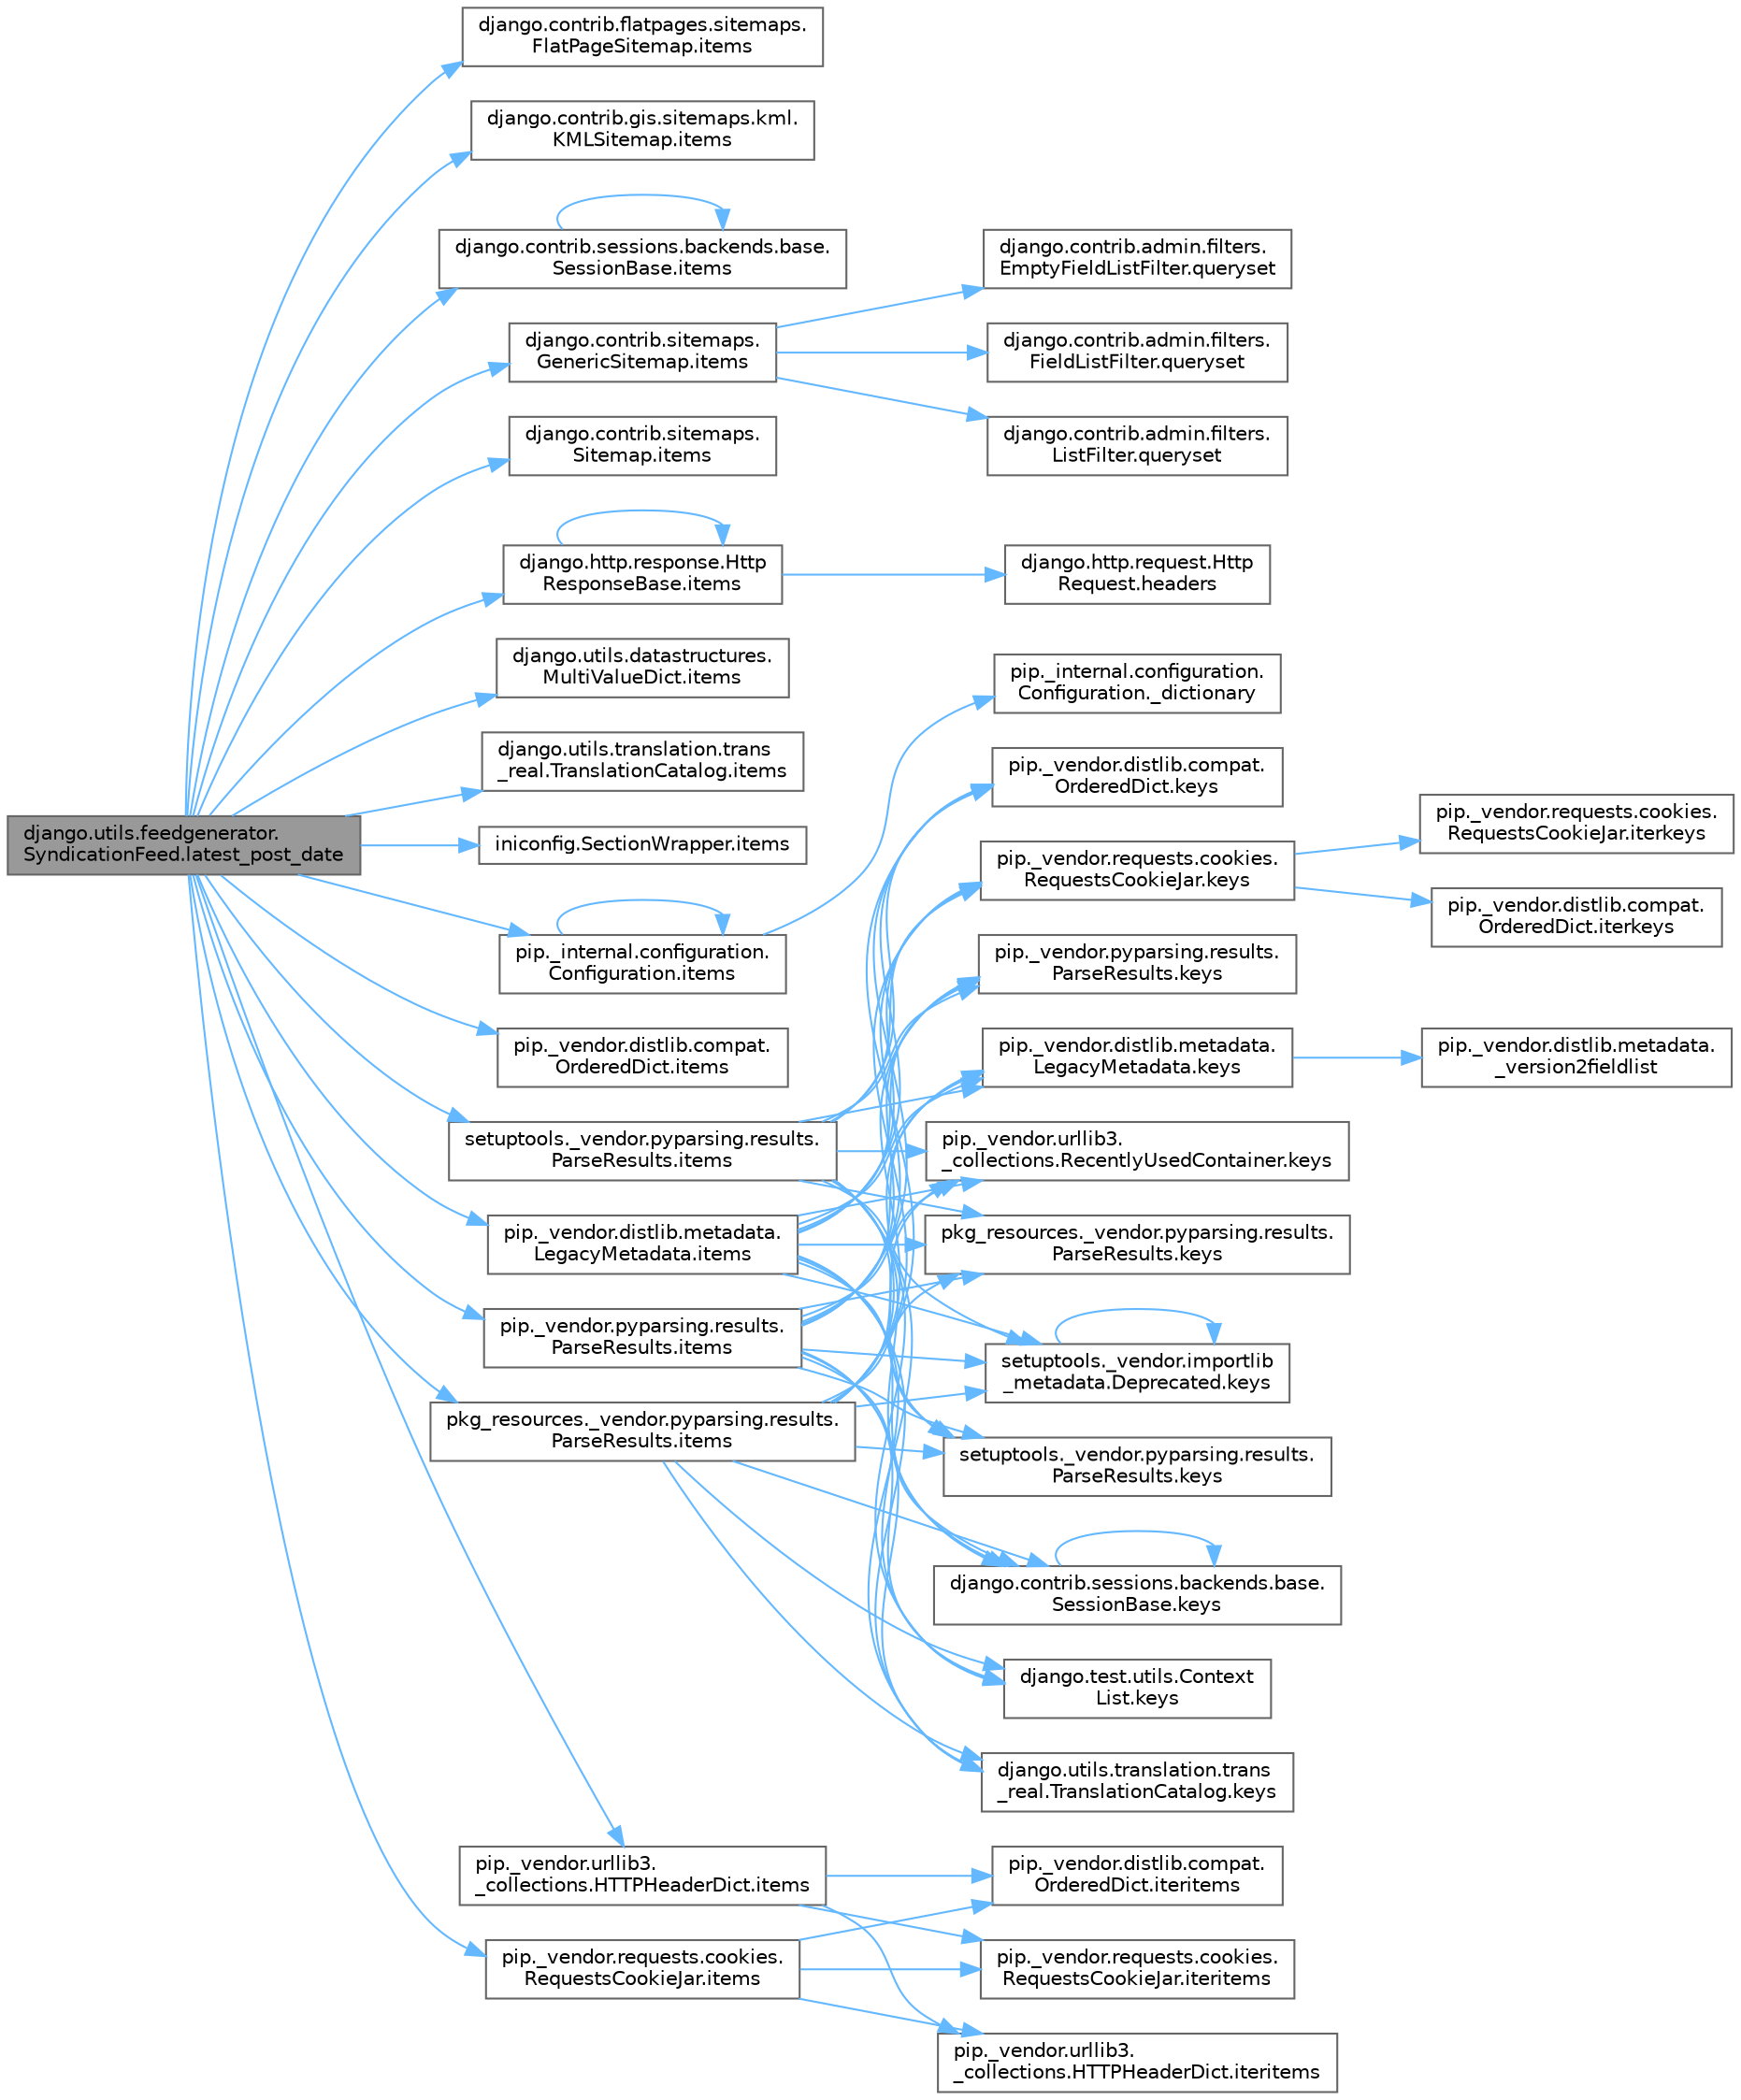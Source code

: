 digraph "django.utils.feedgenerator.SyndicationFeed.latest_post_date"
{
 // LATEX_PDF_SIZE
  bgcolor="transparent";
  edge [fontname=Helvetica,fontsize=10,labelfontname=Helvetica,labelfontsize=10];
  node [fontname=Helvetica,fontsize=10,shape=box,height=0.2,width=0.4];
  rankdir="LR";
  Node1 [id="Node000001",label="django.utils.feedgenerator.\lSyndicationFeed.latest_post_date",height=0.2,width=0.4,color="gray40", fillcolor="grey60", style="filled", fontcolor="black",tooltip=" "];
  Node1 -> Node2 [id="edge1_Node000001_Node000002",color="steelblue1",style="solid",tooltip=" "];
  Node2 [id="Node000002",label="django.contrib.flatpages.sitemaps.\lFlatPageSitemap.items",height=0.2,width=0.4,color="grey40", fillcolor="white", style="filled",URL="$classdjango_1_1contrib_1_1flatpages_1_1sitemaps_1_1_flat_page_sitemap.html#a890b7d4b4f929ef87f6d05480ba15371",tooltip=" "];
  Node1 -> Node3 [id="edge2_Node000001_Node000003",color="steelblue1",style="solid",tooltip=" "];
  Node3 [id="Node000003",label="django.contrib.gis.sitemaps.kml.\lKMLSitemap.items",height=0.2,width=0.4,color="grey40", fillcolor="white", style="filled",URL="$classdjango_1_1contrib_1_1gis_1_1sitemaps_1_1kml_1_1_k_m_l_sitemap.html#a4f5e2cd721534203192a6c8d63fe2554",tooltip=" "];
  Node1 -> Node4 [id="edge3_Node000001_Node000004",color="steelblue1",style="solid",tooltip=" "];
  Node4 [id="Node000004",label="django.contrib.sessions.backends.base.\lSessionBase.items",height=0.2,width=0.4,color="grey40", fillcolor="white", style="filled",URL="$classdjango_1_1contrib_1_1sessions_1_1backends_1_1base_1_1_session_base.html#acf159b32cdfee213dfdf00a0e70dd535",tooltip=" "];
  Node4 -> Node4 [id="edge4_Node000004_Node000004",color="steelblue1",style="solid",tooltip=" "];
  Node1 -> Node5 [id="edge5_Node000001_Node000005",color="steelblue1",style="solid",tooltip=" "];
  Node5 [id="Node000005",label="django.contrib.sitemaps.\lGenericSitemap.items",height=0.2,width=0.4,color="grey40", fillcolor="white", style="filled",URL="$classdjango_1_1contrib_1_1sitemaps_1_1_generic_sitemap.html#aa9a783f805f1e9a27a75a4eee86e1837",tooltip=" "];
  Node5 -> Node6 [id="edge6_Node000005_Node000006",color="steelblue1",style="solid",tooltip=" "];
  Node6 [id="Node000006",label="django.contrib.admin.filters.\lEmptyFieldListFilter.queryset",height=0.2,width=0.4,color="grey40", fillcolor="white", style="filled",URL="$classdjango_1_1contrib_1_1admin_1_1filters_1_1_empty_field_list_filter.html#a7c601d9b32bad0920a6af219ea1ac733",tooltip=" "];
  Node5 -> Node7 [id="edge7_Node000005_Node000007",color="steelblue1",style="solid",tooltip=" "];
  Node7 [id="Node000007",label="django.contrib.admin.filters.\lFieldListFilter.queryset",height=0.2,width=0.4,color="grey40", fillcolor="white", style="filled",URL="$classdjango_1_1contrib_1_1admin_1_1filters_1_1_field_list_filter.html#a3a783bd1289c7321391afc78436b07d4",tooltip=" "];
  Node5 -> Node8 [id="edge8_Node000005_Node000008",color="steelblue1",style="solid",tooltip=" "];
  Node8 [id="Node000008",label="django.contrib.admin.filters.\lListFilter.queryset",height=0.2,width=0.4,color="grey40", fillcolor="white", style="filled",URL="$classdjango_1_1contrib_1_1admin_1_1filters_1_1_list_filter.html#a50eb27880299b5cb090c7c0e8820f8e3",tooltip=" "];
  Node1 -> Node9 [id="edge9_Node000001_Node000009",color="steelblue1",style="solid",tooltip=" "];
  Node9 [id="Node000009",label="django.contrib.sitemaps.\lSitemap.items",height=0.2,width=0.4,color="grey40", fillcolor="white", style="filled",URL="$classdjango_1_1contrib_1_1sitemaps_1_1_sitemap.html#add1d5d44e1dc9ae7255026663813e50d",tooltip=" "];
  Node1 -> Node10 [id="edge10_Node000001_Node000010",color="steelblue1",style="solid",tooltip=" "];
  Node10 [id="Node000010",label="django.http.response.Http\lResponseBase.items",height=0.2,width=0.4,color="grey40", fillcolor="white", style="filled",URL="$classdjango_1_1http_1_1response_1_1_http_response_base.html#a95bb80f66df3dbc32cfa6fc2b1cccb1e",tooltip=" "];
  Node10 -> Node11 [id="edge11_Node000010_Node000011",color="steelblue1",style="solid",tooltip=" "];
  Node11 [id="Node000011",label="django.http.request.Http\lRequest.headers",height=0.2,width=0.4,color="grey40", fillcolor="white", style="filled",URL="$classdjango_1_1http_1_1request_1_1_http_request.html#a757d86c06e163aa94180817723ce1b9c",tooltip=" "];
  Node10 -> Node10 [id="edge12_Node000010_Node000010",color="steelblue1",style="solid",tooltip=" "];
  Node1 -> Node12 [id="edge13_Node000001_Node000012",color="steelblue1",style="solid",tooltip=" "];
  Node12 [id="Node000012",label="django.utils.datastructures.\lMultiValueDict.items",height=0.2,width=0.4,color="grey40", fillcolor="white", style="filled",URL="$classdjango_1_1utils_1_1datastructures_1_1_multi_value_dict.html#a542cdaf97ce424d16cb5b66679ef978b",tooltip=" "];
  Node1 -> Node13 [id="edge14_Node000001_Node000013",color="steelblue1",style="solid",tooltip=" "];
  Node13 [id="Node000013",label="django.utils.translation.trans\l_real.TranslationCatalog.items",height=0.2,width=0.4,color="grey40", fillcolor="white", style="filled",URL="$classdjango_1_1utils_1_1translation_1_1trans__real_1_1_translation_catalog.html#aeada2e944125b43e093532d0e6d09d97",tooltip=" "];
  Node1 -> Node14 [id="edge15_Node000001_Node000014",color="steelblue1",style="solid",tooltip=" "];
  Node14 [id="Node000014",label="iniconfig.SectionWrapper.items",height=0.2,width=0.4,color="grey40", fillcolor="white", style="filled",URL="$classiniconfig_1_1_section_wrapper.html#a0c314cad6635801062ee873f5e8b2e88",tooltip=" "];
  Node1 -> Node15 [id="edge16_Node000001_Node000015",color="steelblue1",style="solid",tooltip=" "];
  Node15 [id="Node000015",label="pip._internal.configuration.\lConfiguration.items",height=0.2,width=0.4,color="grey40", fillcolor="white", style="filled",URL="$classpip_1_1__internal_1_1configuration_1_1_configuration.html#ace540ce945424c524f4c02a44f9d5e6e",tooltip=" "];
  Node15 -> Node16 [id="edge17_Node000015_Node000016",color="steelblue1",style="solid",tooltip=" "];
  Node16 [id="Node000016",label="pip._internal.configuration.\lConfiguration._dictionary",height=0.2,width=0.4,color="grey40", fillcolor="white", style="filled",URL="$classpip_1_1__internal_1_1configuration_1_1_configuration.html#a65dbeac28d39e334bd0e117e56643f6b",tooltip=" "];
  Node15 -> Node15 [id="edge18_Node000015_Node000015",color="steelblue1",style="solid",tooltip=" "];
  Node1 -> Node17 [id="edge19_Node000001_Node000017",color="steelblue1",style="solid",tooltip=" "];
  Node17 [id="Node000017",label="pip._vendor.distlib.compat.\lOrderedDict.items",height=0.2,width=0.4,color="grey40", fillcolor="white", style="filled",URL="$classpip_1_1__vendor_1_1distlib_1_1compat_1_1_ordered_dict.html#a85d94b549ae373a65330ca992ea2b7dc",tooltip=" "];
  Node1 -> Node18 [id="edge20_Node000001_Node000018",color="steelblue1",style="solid",tooltip=" "];
  Node18 [id="Node000018",label="pip._vendor.distlib.metadata.\lLegacyMetadata.items",height=0.2,width=0.4,color="grey40", fillcolor="white", style="filled",URL="$classpip_1_1__vendor_1_1distlib_1_1metadata_1_1_legacy_metadata.html#a6030de0ed3711666a377c01d930e678d",tooltip=" "];
  Node18 -> Node19 [id="edge21_Node000018_Node000019",color="steelblue1",style="solid",tooltip=" "];
  Node19 [id="Node000019",label="django.contrib.sessions.backends.base.\lSessionBase.keys",height=0.2,width=0.4,color="grey40", fillcolor="white", style="filled",URL="$classdjango_1_1contrib_1_1sessions_1_1backends_1_1base_1_1_session_base.html#a81285a01cc6e6305ffbf907cf45d58c4",tooltip=" "];
  Node19 -> Node19 [id="edge22_Node000019_Node000019",color="steelblue1",style="solid",tooltip=" "];
  Node18 -> Node20 [id="edge23_Node000018_Node000020",color="steelblue1",style="solid",tooltip=" "];
  Node20 [id="Node000020",label="django.test.utils.Context\lList.keys",height=0.2,width=0.4,color="grey40", fillcolor="white", style="filled",URL="$classdjango_1_1test_1_1utils_1_1_context_list.html#aeb9015b80a69c28112a29af3663d74a6",tooltip=" "];
  Node18 -> Node21 [id="edge24_Node000018_Node000021",color="steelblue1",style="solid",tooltip=" "];
  Node21 [id="Node000021",label="django.utils.translation.trans\l_real.TranslationCatalog.keys",height=0.2,width=0.4,color="grey40", fillcolor="white", style="filled",URL="$classdjango_1_1utils_1_1translation_1_1trans__real_1_1_translation_catalog.html#ae8eb4fa01587390a4f0ee88e70f36e60",tooltip=" "];
  Node18 -> Node22 [id="edge25_Node000018_Node000022",color="steelblue1",style="solid",tooltip=" "];
  Node22 [id="Node000022",label="pip._vendor.distlib.compat.\lOrderedDict.keys",height=0.2,width=0.4,color="grey40", fillcolor="white", style="filled",URL="$classpip_1_1__vendor_1_1distlib_1_1compat_1_1_ordered_dict.html#a4ad67e3678d5ac815a9af79ac9b0ded2",tooltip=" "];
  Node18 -> Node23 [id="edge26_Node000018_Node000023",color="steelblue1",style="solid",tooltip=" "];
  Node23 [id="Node000023",label="pip._vendor.distlib.metadata.\lLegacyMetadata.keys",height=0.2,width=0.4,color="grey40", fillcolor="white", style="filled",URL="$classpip_1_1__vendor_1_1distlib_1_1metadata_1_1_legacy_metadata.html#a727d18f42cb38f36ec39292b55b981d1",tooltip=" "];
  Node23 -> Node24 [id="edge27_Node000023_Node000024",color="steelblue1",style="solid",tooltip=" "];
  Node24 [id="Node000024",label="pip._vendor.distlib.metadata.\l_version2fieldlist",height=0.2,width=0.4,color="grey40", fillcolor="white", style="filled",URL="$namespacepip_1_1__vendor_1_1distlib_1_1metadata.html#a223dc26f9a9015742c33c273531cfa67",tooltip=" "];
  Node18 -> Node25 [id="edge28_Node000018_Node000025",color="steelblue1",style="solid",tooltip=" "];
  Node25 [id="Node000025",label="pip._vendor.pyparsing.results.\lParseResults.keys",height=0.2,width=0.4,color="grey40", fillcolor="white", style="filled",URL="$classpip_1_1__vendor_1_1pyparsing_1_1results_1_1_parse_results.html#a73395b469fb80bb48afc30307380f851",tooltip=" "];
  Node18 -> Node26 [id="edge29_Node000018_Node000026",color="steelblue1",style="solid",tooltip=" "];
  Node26 [id="Node000026",label="pip._vendor.requests.cookies.\lRequestsCookieJar.keys",height=0.2,width=0.4,color="grey40", fillcolor="white", style="filled",URL="$classpip_1_1__vendor_1_1requests_1_1cookies_1_1_requests_cookie_jar.html#ab2052ba1fb438495bdfc767eb616452b",tooltip=" "];
  Node26 -> Node27 [id="edge30_Node000026_Node000027",color="steelblue1",style="solid",tooltip=" "];
  Node27 [id="Node000027",label="pip._vendor.distlib.compat.\lOrderedDict.iterkeys",height=0.2,width=0.4,color="grey40", fillcolor="white", style="filled",URL="$classpip_1_1__vendor_1_1distlib_1_1compat_1_1_ordered_dict.html#a555bb13525fd28655cc6d933f25be6d3",tooltip=" "];
  Node26 -> Node28 [id="edge31_Node000026_Node000028",color="steelblue1",style="solid",tooltip=" "];
  Node28 [id="Node000028",label="pip._vendor.requests.cookies.\lRequestsCookieJar.iterkeys",height=0.2,width=0.4,color="grey40", fillcolor="white", style="filled",URL="$classpip_1_1__vendor_1_1requests_1_1cookies_1_1_requests_cookie_jar.html#ae3cc8d72dd6538b05fadca9cd2287b45",tooltip=" "];
  Node18 -> Node29 [id="edge32_Node000018_Node000029",color="steelblue1",style="solid",tooltip=" "];
  Node29 [id="Node000029",label="pip._vendor.urllib3.\l_collections.RecentlyUsedContainer.keys",height=0.2,width=0.4,color="grey40", fillcolor="white", style="filled",URL="$classpip_1_1__vendor_1_1urllib3_1_1__collections_1_1_recently_used_container.html#aa3fc6e046177eec0e2f36b3359ea36be",tooltip=" "];
  Node18 -> Node30 [id="edge33_Node000018_Node000030",color="steelblue1",style="solid",tooltip=" "];
  Node30 [id="Node000030",label="pkg_resources._vendor.pyparsing.results.\lParseResults.keys",height=0.2,width=0.4,color="grey40", fillcolor="white", style="filled",URL="$classpkg__resources_1_1__vendor_1_1pyparsing_1_1results_1_1_parse_results.html#a7982d9227b52dad0bf964c9fbf1339a2",tooltip=" "];
  Node18 -> Node31 [id="edge34_Node000018_Node000031",color="steelblue1",style="solid",tooltip=" "];
  Node31 [id="Node000031",label="setuptools._vendor.importlib\l_metadata.Deprecated.keys",height=0.2,width=0.4,color="grey40", fillcolor="white", style="filled",URL="$classsetuptools_1_1__vendor_1_1importlib__metadata_1_1_deprecated.html#adc394a75769667dd1adde7c468015a11",tooltip=" "];
  Node31 -> Node31 [id="edge35_Node000031_Node000031",color="steelblue1",style="solid",tooltip=" "];
  Node18 -> Node32 [id="edge36_Node000018_Node000032",color="steelblue1",style="solid",tooltip=" "];
  Node32 [id="Node000032",label="setuptools._vendor.pyparsing.results.\lParseResults.keys",height=0.2,width=0.4,color="grey40", fillcolor="white", style="filled",URL="$classsetuptools_1_1__vendor_1_1pyparsing_1_1results_1_1_parse_results.html#a9014f697181c5d12a8cfe6bdb99b81a9",tooltip=" "];
  Node1 -> Node33 [id="edge37_Node000001_Node000033",color="steelblue1",style="solid",tooltip=" "];
  Node33 [id="Node000033",label="pip._vendor.pyparsing.results.\lParseResults.items",height=0.2,width=0.4,color="grey40", fillcolor="white", style="filled",URL="$classpip_1_1__vendor_1_1pyparsing_1_1results_1_1_parse_results.html#a9c7519fa02524192b529a128b208be2e",tooltip=" "];
  Node33 -> Node19 [id="edge38_Node000033_Node000019",color="steelblue1",style="solid",tooltip=" "];
  Node33 -> Node20 [id="edge39_Node000033_Node000020",color="steelblue1",style="solid",tooltip=" "];
  Node33 -> Node21 [id="edge40_Node000033_Node000021",color="steelblue1",style="solid",tooltip=" "];
  Node33 -> Node22 [id="edge41_Node000033_Node000022",color="steelblue1",style="solid",tooltip=" "];
  Node33 -> Node23 [id="edge42_Node000033_Node000023",color="steelblue1",style="solid",tooltip=" "];
  Node33 -> Node25 [id="edge43_Node000033_Node000025",color="steelblue1",style="solid",tooltip=" "];
  Node33 -> Node26 [id="edge44_Node000033_Node000026",color="steelblue1",style="solid",tooltip=" "];
  Node33 -> Node29 [id="edge45_Node000033_Node000029",color="steelblue1",style="solid",tooltip=" "];
  Node33 -> Node30 [id="edge46_Node000033_Node000030",color="steelblue1",style="solid",tooltip=" "];
  Node33 -> Node31 [id="edge47_Node000033_Node000031",color="steelblue1",style="solid",tooltip=" "];
  Node33 -> Node32 [id="edge48_Node000033_Node000032",color="steelblue1",style="solid",tooltip=" "];
  Node1 -> Node34 [id="edge49_Node000001_Node000034",color="steelblue1",style="solid",tooltip=" "];
  Node34 [id="Node000034",label="pip._vendor.requests.cookies.\lRequestsCookieJar.items",height=0.2,width=0.4,color="grey40", fillcolor="white", style="filled",URL="$classpip_1_1__vendor_1_1requests_1_1cookies_1_1_requests_cookie_jar.html#a356c29fffafbd9a47c52ad3af1d194af",tooltip=" "];
  Node34 -> Node35 [id="edge50_Node000034_Node000035",color="steelblue1",style="solid",tooltip=" "];
  Node35 [id="Node000035",label="pip._vendor.distlib.compat.\lOrderedDict.iteritems",height=0.2,width=0.4,color="grey40", fillcolor="white", style="filled",URL="$classpip_1_1__vendor_1_1distlib_1_1compat_1_1_ordered_dict.html#a49a152596a7e7e1c91c92b03dd234b46",tooltip=" "];
  Node34 -> Node36 [id="edge51_Node000034_Node000036",color="steelblue1",style="solid",tooltip=" "];
  Node36 [id="Node000036",label="pip._vendor.requests.cookies.\lRequestsCookieJar.iteritems",height=0.2,width=0.4,color="grey40", fillcolor="white", style="filled",URL="$classpip_1_1__vendor_1_1requests_1_1cookies_1_1_requests_cookie_jar.html#a3c3a584e7add5f059683a2b65adf26cf",tooltip=" "];
  Node34 -> Node37 [id="edge52_Node000034_Node000037",color="steelblue1",style="solid",tooltip=" "];
  Node37 [id="Node000037",label="pip._vendor.urllib3.\l_collections.HTTPHeaderDict.iteritems",height=0.2,width=0.4,color="grey40", fillcolor="white", style="filled",URL="$classpip_1_1__vendor_1_1urllib3_1_1__collections_1_1_h_t_t_p_header_dict.html#a8aac0eaad0ce96ceaaa1e747b7b962a5",tooltip=" "];
  Node1 -> Node38 [id="edge53_Node000001_Node000038",color="steelblue1",style="solid",tooltip=" "];
  Node38 [id="Node000038",label="pip._vendor.urllib3.\l_collections.HTTPHeaderDict.items",height=0.2,width=0.4,color="grey40", fillcolor="white", style="filled",URL="$classpip_1_1__vendor_1_1urllib3_1_1__collections_1_1_h_t_t_p_header_dict.html#acb0e7a7f0feffd0e15ebff4dc9275eb8",tooltip=" "];
  Node38 -> Node35 [id="edge54_Node000038_Node000035",color="steelblue1",style="solid",tooltip=" "];
  Node38 -> Node36 [id="edge55_Node000038_Node000036",color="steelblue1",style="solid",tooltip=" "];
  Node38 -> Node37 [id="edge56_Node000038_Node000037",color="steelblue1",style="solid",tooltip=" "];
  Node1 -> Node39 [id="edge57_Node000001_Node000039",color="steelblue1",style="solid",tooltip=" "];
  Node39 [id="Node000039",label="pkg_resources._vendor.pyparsing.results.\lParseResults.items",height=0.2,width=0.4,color="grey40", fillcolor="white", style="filled",URL="$classpkg__resources_1_1__vendor_1_1pyparsing_1_1results_1_1_parse_results.html#a2b101cc8f2dfba49f44ad18bca57a38d",tooltip=" "];
  Node39 -> Node19 [id="edge58_Node000039_Node000019",color="steelblue1",style="solid",tooltip=" "];
  Node39 -> Node20 [id="edge59_Node000039_Node000020",color="steelblue1",style="solid",tooltip=" "];
  Node39 -> Node21 [id="edge60_Node000039_Node000021",color="steelblue1",style="solid",tooltip=" "];
  Node39 -> Node22 [id="edge61_Node000039_Node000022",color="steelblue1",style="solid",tooltip=" "];
  Node39 -> Node23 [id="edge62_Node000039_Node000023",color="steelblue1",style="solid",tooltip=" "];
  Node39 -> Node25 [id="edge63_Node000039_Node000025",color="steelblue1",style="solid",tooltip=" "];
  Node39 -> Node26 [id="edge64_Node000039_Node000026",color="steelblue1",style="solid",tooltip=" "];
  Node39 -> Node29 [id="edge65_Node000039_Node000029",color="steelblue1",style="solid",tooltip=" "];
  Node39 -> Node30 [id="edge66_Node000039_Node000030",color="steelblue1",style="solid",tooltip=" "];
  Node39 -> Node31 [id="edge67_Node000039_Node000031",color="steelblue1",style="solid",tooltip=" "];
  Node39 -> Node32 [id="edge68_Node000039_Node000032",color="steelblue1",style="solid",tooltip=" "];
  Node1 -> Node40 [id="edge69_Node000001_Node000040",color="steelblue1",style="solid",tooltip=" "];
  Node40 [id="Node000040",label="setuptools._vendor.pyparsing.results.\lParseResults.items",height=0.2,width=0.4,color="grey40", fillcolor="white", style="filled",URL="$classsetuptools_1_1__vendor_1_1pyparsing_1_1results_1_1_parse_results.html#a30d259592837cf08320bf96e1ca3e77a",tooltip=" "];
  Node40 -> Node19 [id="edge70_Node000040_Node000019",color="steelblue1",style="solid",tooltip=" "];
  Node40 -> Node20 [id="edge71_Node000040_Node000020",color="steelblue1",style="solid",tooltip=" "];
  Node40 -> Node21 [id="edge72_Node000040_Node000021",color="steelblue1",style="solid",tooltip=" "];
  Node40 -> Node22 [id="edge73_Node000040_Node000022",color="steelblue1",style="solid",tooltip=" "];
  Node40 -> Node23 [id="edge74_Node000040_Node000023",color="steelblue1",style="solid",tooltip=" "];
  Node40 -> Node25 [id="edge75_Node000040_Node000025",color="steelblue1",style="solid",tooltip=" "];
  Node40 -> Node26 [id="edge76_Node000040_Node000026",color="steelblue1",style="solid",tooltip=" "];
  Node40 -> Node29 [id="edge77_Node000040_Node000029",color="steelblue1",style="solid",tooltip=" "];
  Node40 -> Node30 [id="edge78_Node000040_Node000030",color="steelblue1",style="solid",tooltip=" "];
  Node40 -> Node31 [id="edge79_Node000040_Node000031",color="steelblue1",style="solid",tooltip=" "];
  Node40 -> Node32 [id="edge80_Node000040_Node000032",color="steelblue1",style="solid",tooltip=" "];
}
